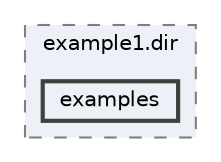 digraph "build/CMakeFiles/example1.dir/examples"
{
 // LATEX_PDF_SIZE
  bgcolor="transparent";
  edge [fontname=Helvetica,fontsize=10,labelfontname=Helvetica,labelfontsize=10];
  node [fontname=Helvetica,fontsize=10,shape=box,height=0.2,width=0.4];
  compound=true
  subgraph clusterdir_570cc0e26301f4a01bc32524faf602c2 {
    graph [ bgcolor="#edf0f7", pencolor="grey50", label="example1.dir", fontname=Helvetica,fontsize=10 style="filled,dashed", URL="dir_570cc0e26301f4a01bc32524faf602c2.html",tooltip=""]
  dir_c0ba87728cdc7e5a2256d415611bda6e [label="examples", fillcolor="#edf0f7", color="grey25", style="filled,bold", URL="dir_c0ba87728cdc7e5a2256d415611bda6e.html",tooltip=""];
  }
}
